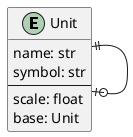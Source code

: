 @startuml
entity Unit {
    name: str
    symbol: str
    --
    scale: float
    base: Unit
}

Unit ||--o| Unit
@enduml